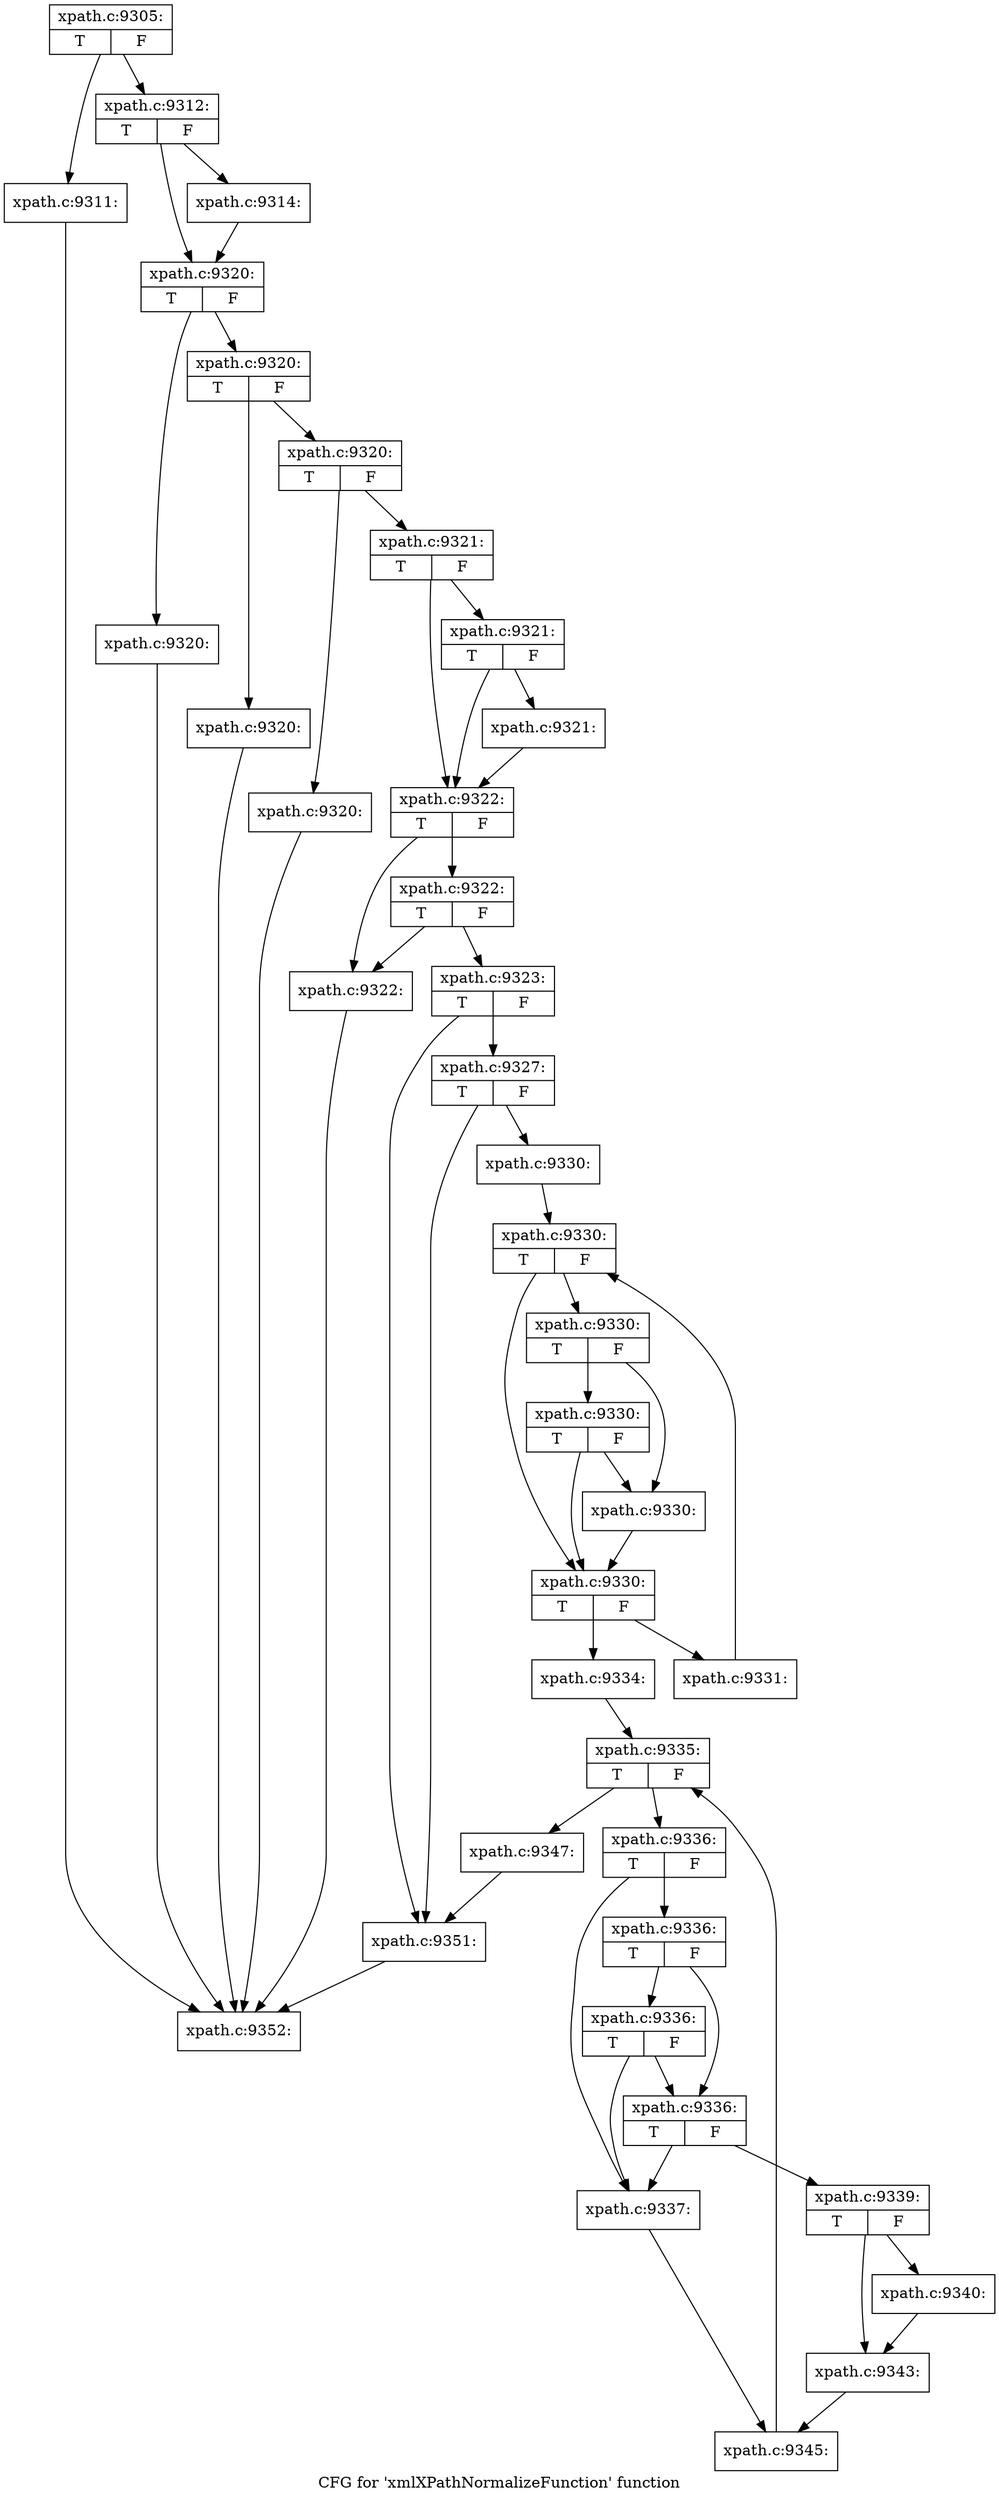 digraph "CFG for 'xmlXPathNormalizeFunction' function" {
	label="CFG for 'xmlXPathNormalizeFunction' function";

	Node0x55e6b28277e0 [shape=record,label="{xpath.c:9305:|{<s0>T|<s1>F}}"];
	Node0x55e6b28277e0 -> Node0x55e6b282d190;
	Node0x55e6b28277e0 -> Node0x55e6b282d1e0;
	Node0x55e6b282d190 [shape=record,label="{xpath.c:9311:}"];
	Node0x55e6b282d190 -> Node0x55e6b25be8a0;
	Node0x55e6b282d1e0 [shape=record,label="{xpath.c:9312:|{<s0>T|<s1>F}}"];
	Node0x55e6b282d1e0 -> Node0x55e6b282d590;
	Node0x55e6b282d1e0 -> Node0x55e6b282d5e0;
	Node0x55e6b282d590 [shape=record,label="{xpath.c:9314:}"];
	Node0x55e6b282d590 -> Node0x55e6b282d5e0;
	Node0x55e6b282d5e0 [shape=record,label="{xpath.c:9320:|{<s0>T|<s1>F}}"];
	Node0x55e6b282d5e0 -> Node0x55e6b282e030;
	Node0x55e6b282d5e0 -> Node0x55e6b282e080;
	Node0x55e6b282e030 [shape=record,label="{xpath.c:9320:}"];
	Node0x55e6b282e030 -> Node0x55e6b25be8a0;
	Node0x55e6b282e080 [shape=record,label="{xpath.c:9320:|{<s0>T|<s1>F}}"];
	Node0x55e6b282e080 -> Node0x55e6b282e310;
	Node0x55e6b282e080 -> Node0x55e6b282e360;
	Node0x55e6b282e310 [shape=record,label="{xpath.c:9320:}"];
	Node0x55e6b282e310 -> Node0x55e6b25be8a0;
	Node0x55e6b282e360 [shape=record,label="{xpath.c:9320:|{<s0>T|<s1>F}}"];
	Node0x55e6b282e360 -> Node0x55e6b282e760;
	Node0x55e6b282e360 -> Node0x55e6b282e7b0;
	Node0x55e6b282e760 [shape=record,label="{xpath.c:9320:}"];
	Node0x55e6b282e760 -> Node0x55e6b25be8a0;
	Node0x55e6b282e7b0 [shape=record,label="{xpath.c:9321:|{<s0>T|<s1>F}}"];
	Node0x55e6b282e7b0 -> Node0x55e6b282ef60;
	Node0x55e6b282e7b0 -> Node0x55e6b282ef10;
	Node0x55e6b282ef60 [shape=record,label="{xpath.c:9321:|{<s0>T|<s1>F}}"];
	Node0x55e6b282ef60 -> Node0x55e6b282eec0;
	Node0x55e6b282ef60 -> Node0x55e6b282ef10;
	Node0x55e6b282eec0 [shape=record,label="{xpath.c:9321:}"];
	Node0x55e6b282eec0 -> Node0x55e6b282ef10;
	Node0x55e6b282ef10 [shape=record,label="{xpath.c:9322:|{<s0>T|<s1>F}}"];
	Node0x55e6b282ef10 -> Node0x55e6b282f790;
	Node0x55e6b282ef10 -> Node0x55e6b282f830;
	Node0x55e6b282f830 [shape=record,label="{xpath.c:9322:|{<s0>T|<s1>F}}"];
	Node0x55e6b282f830 -> Node0x55e6b282f790;
	Node0x55e6b282f830 -> Node0x55e6b282f7e0;
	Node0x55e6b282f790 [shape=record,label="{xpath.c:9322:}"];
	Node0x55e6b282f790 -> Node0x55e6b25be8a0;
	Node0x55e6b282f7e0 [shape=record,label="{xpath.c:9323:|{<s0>T|<s1>F}}"];
	Node0x55e6b282f7e0 -> Node0x55e6b2830780;
	Node0x55e6b282f7e0 -> Node0x55e6b2830730;
	Node0x55e6b2830780 [shape=record,label="{xpath.c:9327:|{<s0>T|<s1>F}}"];
	Node0x55e6b2830780 -> Node0x55e6b28306e0;
	Node0x55e6b2830780 -> Node0x55e6b2830730;
	Node0x55e6b28306e0 [shape=record,label="{xpath.c:9330:}"];
	Node0x55e6b28306e0 -> Node0x55e6b2830be0;
	Node0x55e6b2830be0 [shape=record,label="{xpath.c:9330:|{<s0>T|<s1>F}}"];
	Node0x55e6b2830be0 -> Node0x55e6b2830e80;
	Node0x55e6b2830be0 -> Node0x55e6b2830f20;
	Node0x55e6b2830f20 [shape=record,label="{xpath.c:9330:|{<s0>T|<s1>F}}"];
	Node0x55e6b2830f20 -> Node0x55e6b2831180;
	Node0x55e6b2830f20 -> Node0x55e6b2830ed0;
	Node0x55e6b2831180 [shape=record,label="{xpath.c:9330:|{<s0>T|<s1>F}}"];
	Node0x55e6b2831180 -> Node0x55e6b2830e80;
	Node0x55e6b2831180 -> Node0x55e6b2830ed0;
	Node0x55e6b2830ed0 [shape=record,label="{xpath.c:9330:}"];
	Node0x55e6b2830ed0 -> Node0x55e6b2830e80;
	Node0x55e6b2830e80 [shape=record,label="{xpath.c:9330:|{<s0>T|<s1>F}}"];
	Node0x55e6b2830e80 -> Node0x55e6b28315b0;
	Node0x55e6b2830e80 -> Node0x55e6b2830e00;
	Node0x55e6b28315b0 [shape=record,label="{xpath.c:9331:}"];
	Node0x55e6b28315b0 -> Node0x55e6b2830be0;
	Node0x55e6b2830e00 [shape=record,label="{xpath.c:9334:}"];
	Node0x55e6b2830e00 -> Node0x55e6b2831c40;
	Node0x55e6b2831c40 [shape=record,label="{xpath.c:9335:|{<s0>T|<s1>F}}"];
	Node0x55e6b2831c40 -> Node0x55e6b2831fd0;
	Node0x55e6b2831c40 -> Node0x55e6b2831e60;
	Node0x55e6b2831fd0 [shape=record,label="{xpath.c:9336:|{<s0>T|<s1>F}}"];
	Node0x55e6b2831fd0 -> Node0x55e6b28321c0;
	Node0x55e6b2831fd0 -> Node0x55e6b2832330;
	Node0x55e6b2832330 [shape=record,label="{xpath.c:9336:|{<s0>T|<s1>F}}"];
	Node0x55e6b2832330 -> Node0x55e6b2832590;
	Node0x55e6b2832330 -> Node0x55e6b28322b0;
	Node0x55e6b2832590 [shape=record,label="{xpath.c:9336:|{<s0>T|<s1>F}}"];
	Node0x55e6b2832590 -> Node0x55e6b28321c0;
	Node0x55e6b2832590 -> Node0x55e6b28322b0;
	Node0x55e6b28322b0 [shape=record,label="{xpath.c:9336:|{<s0>T|<s1>F}}"];
	Node0x55e6b28322b0 -> Node0x55e6b28321c0;
	Node0x55e6b28322b0 -> Node0x55e6b2832260;
	Node0x55e6b28321c0 [shape=record,label="{xpath.c:9337:}"];
	Node0x55e6b28321c0 -> Node0x55e6b2832210;
	Node0x55e6b2832260 [shape=record,label="{xpath.c:9339:|{<s0>T|<s1>F}}"];
	Node0x55e6b2832260 -> Node0x55e6b2832f60;
	Node0x55e6b2832260 -> Node0x55e6b2832fb0;
	Node0x55e6b2832f60 [shape=record,label="{xpath.c:9340:}"];
	Node0x55e6b2832f60 -> Node0x55e6b2832fb0;
	Node0x55e6b2832fb0 [shape=record,label="{xpath.c:9343:}"];
	Node0x55e6b2832fb0 -> Node0x55e6b2832210;
	Node0x55e6b2832210 [shape=record,label="{xpath.c:9345:}"];
	Node0x55e6b2832210 -> Node0x55e6b2831c40;
	Node0x55e6b2831e60 [shape=record,label="{xpath.c:9347:}"];
	Node0x55e6b2831e60 -> Node0x55e6b2830730;
	Node0x55e6b2830730 [shape=record,label="{xpath.c:9351:}"];
	Node0x55e6b2830730 -> Node0x55e6b25be8a0;
	Node0x55e6b25be8a0 [shape=record,label="{xpath.c:9352:}"];
}
